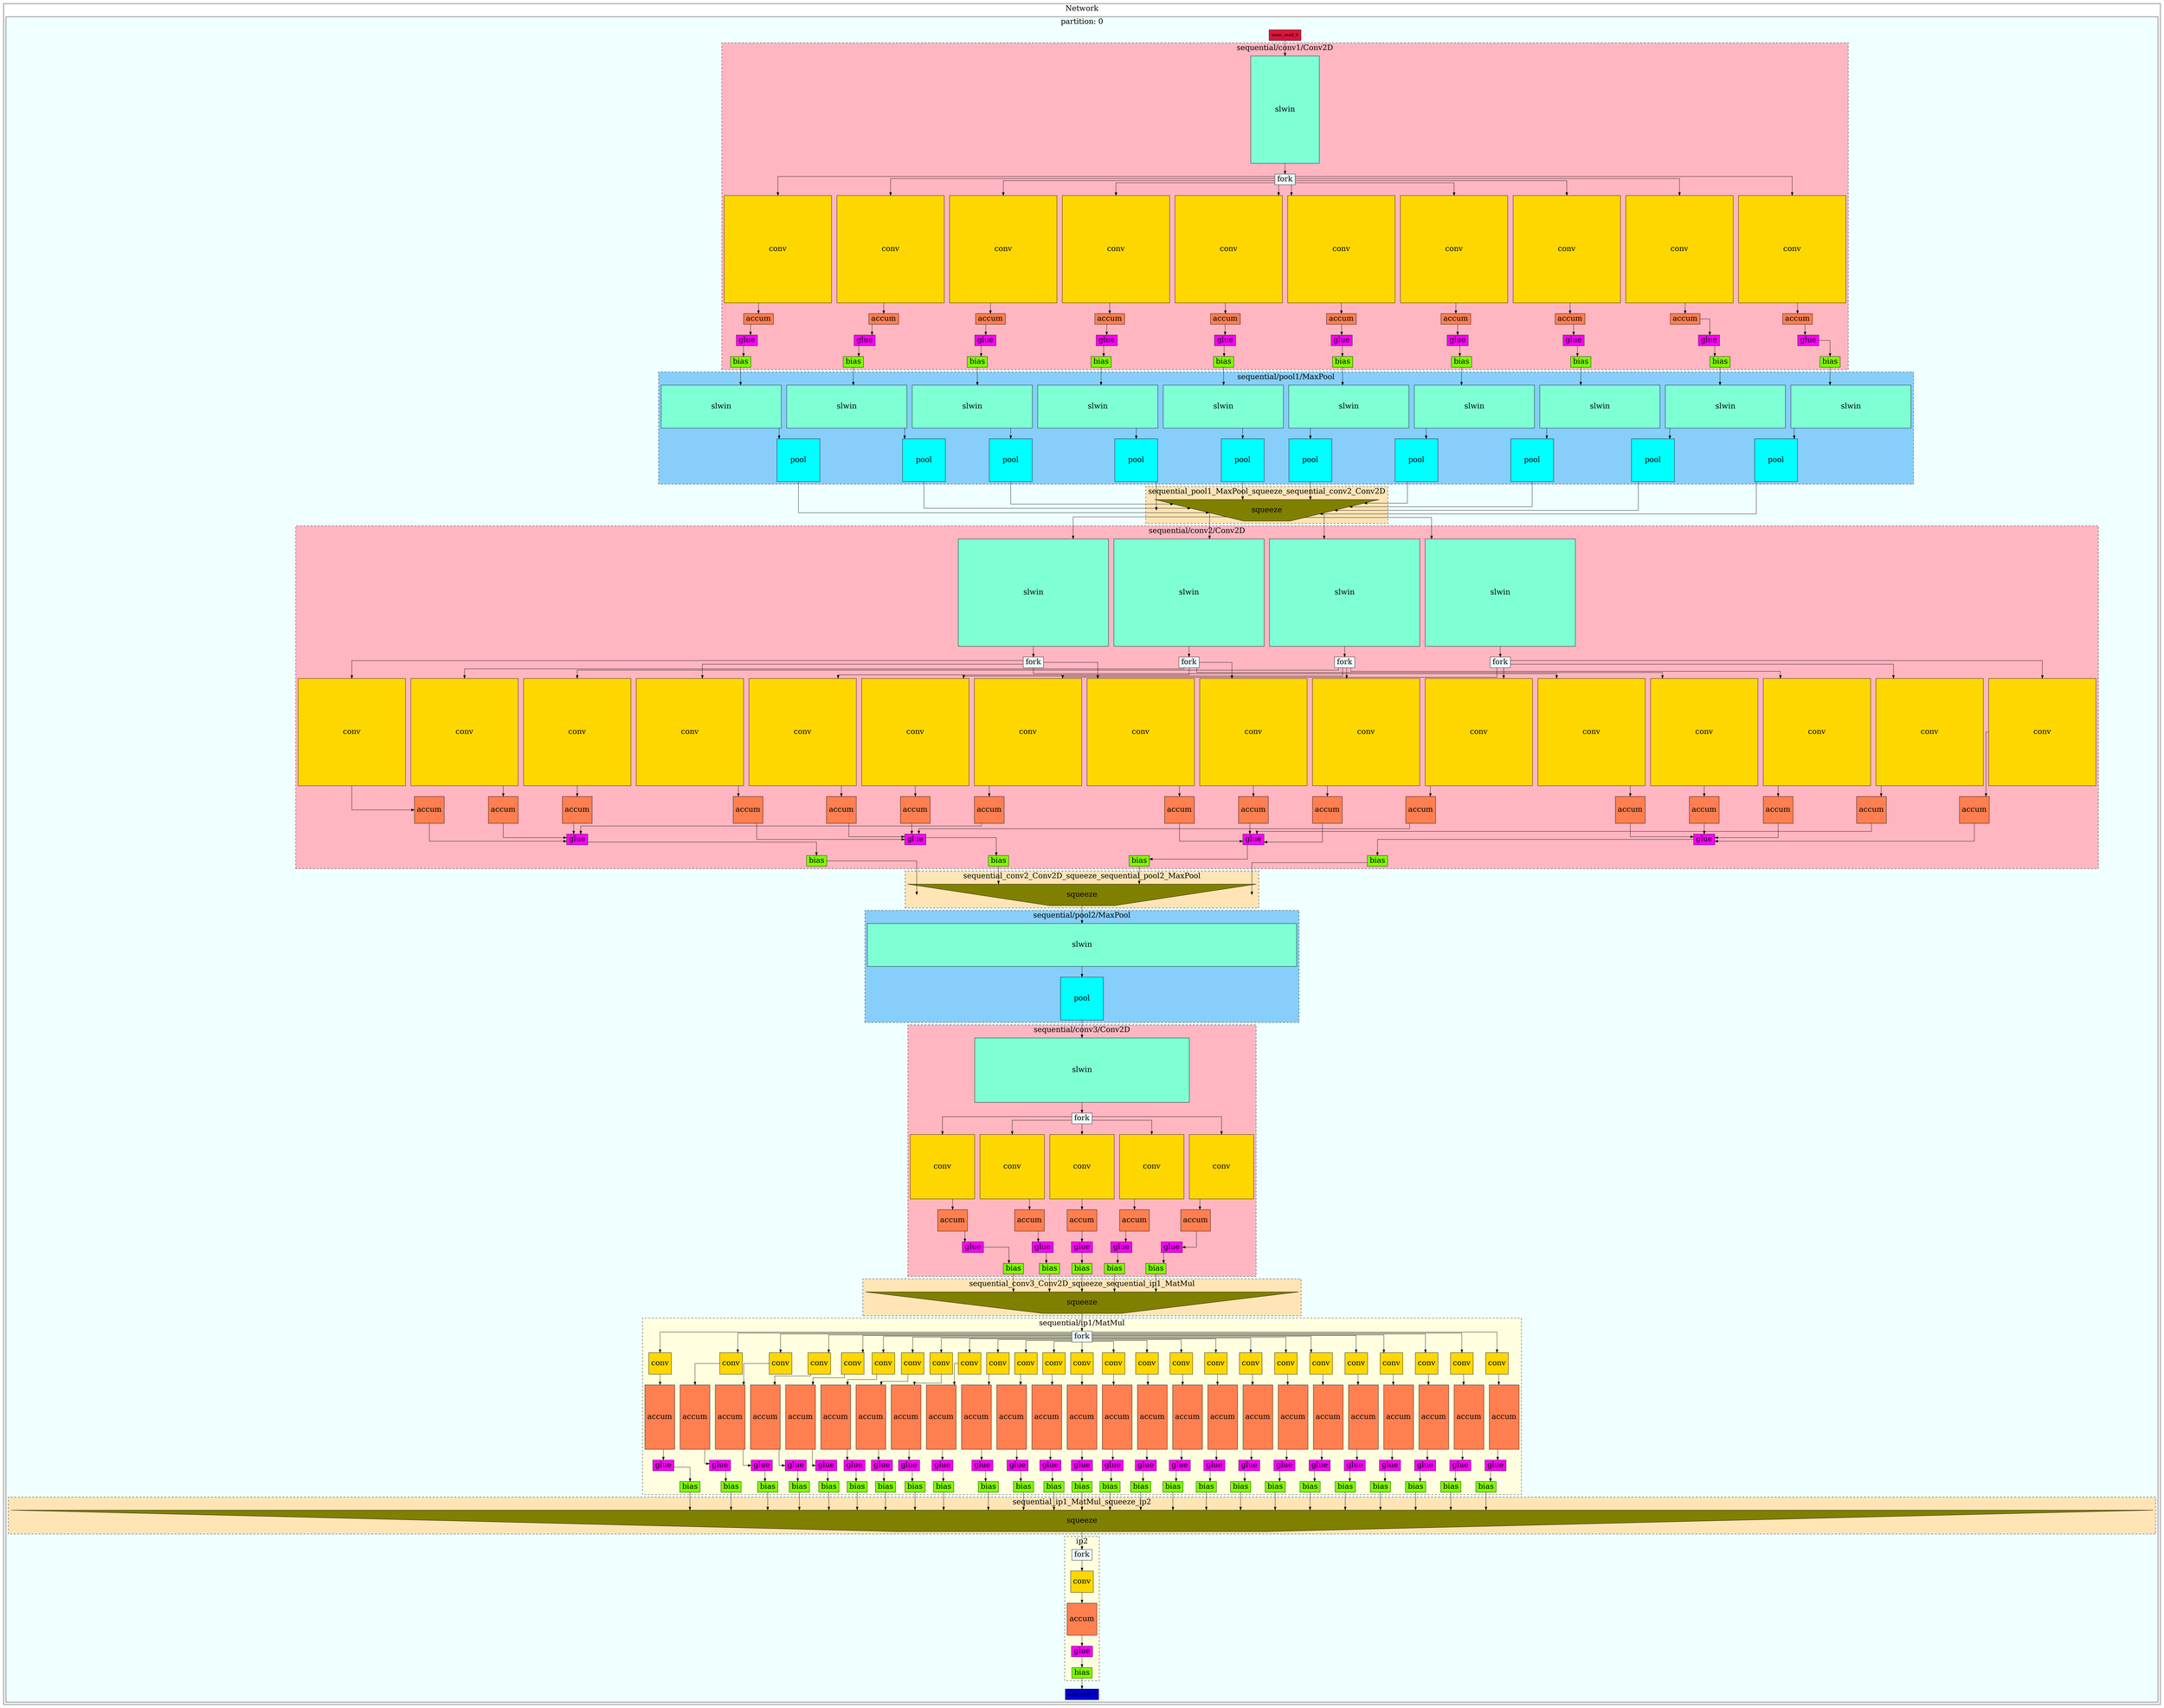 digraph G {
fontsize=25;
splines=ortho;
subgraph cluster_network {
label=Network;
subgraph cluster_0 {
bgcolor=azure;
fontsize=25;
label="partition: 0";
spline=ortho;
mem_read_0 [fillcolor=crimson, shape=box, style=filled];
mem_write_0 [fillcolor=mediumblue, shape=box, style=filled];
subgraph "cluster_sequential/conv1/Conv2D" {
bgcolor=lightpink;
label="sequential/conv1/Conv2D";
style=dashed;
"sequential/conv1/Conv2D_sw_0_0" [fillcolor=aquamarine, fontsize=25, height=5, label=slwin, shape=box, style=filled, width=3.2];
"sequential/conv1/Conv2D_fork_0_0" [fillcolor=azure, fontsize=25, label=fork, shape=box, style=filled];
"sequential/conv1/Conv2D_sw_0_0" -> "sequential/conv1/Conv2D_fork_0_0";
"sequential/conv1/Conv2D_conv_0_0_0" [fillcolor=gold, fontsize=25, height=5, label=conv, shape=box, style=filled, width=5];
"sequential/conv1/Conv2D_accum_0_0_0" [fillcolor=coral, fontsize=25, height=0.5, label=accum, shape=box, style=filled];
"sequential/conv1/Conv2D_fork_0_0" -> "sequential/conv1/Conv2D_conv_0_0_0";
"sequential/conv1/Conv2D_conv_0_0_0" -> "sequential/conv1/Conv2D_accum_0_0_0";
"sequential/conv1/Conv2D_accum_0_0_0" -> "sequential/conv1/Conv2D_glue_0_0";
"sequential/conv1/Conv2D_conv_0_1_0" [fillcolor=gold, fontsize=25, height=5, label=conv, shape=box, style=filled, width=5];
"sequential/conv1/Conv2D_accum_0_1_0" [fillcolor=coral, fontsize=25, height=0.5, label=accum, shape=box, style=filled];
"sequential/conv1/Conv2D_fork_0_0" -> "sequential/conv1/Conv2D_conv_0_1_0";
"sequential/conv1/Conv2D_conv_0_1_0" -> "sequential/conv1/Conv2D_accum_0_1_0";
"sequential/conv1/Conv2D_accum_0_1_0" -> "sequential/conv1/Conv2D_glue_0_1";
"sequential/conv1/Conv2D_conv_0_2_0" [fillcolor=gold, fontsize=25, height=5, label=conv, shape=box, style=filled, width=5];
"sequential/conv1/Conv2D_accum_0_2_0" [fillcolor=coral, fontsize=25, height=0.5, label=accum, shape=box, style=filled];
"sequential/conv1/Conv2D_fork_0_0" -> "sequential/conv1/Conv2D_conv_0_2_0";
"sequential/conv1/Conv2D_conv_0_2_0" -> "sequential/conv1/Conv2D_accum_0_2_0";
"sequential/conv1/Conv2D_accum_0_2_0" -> "sequential/conv1/Conv2D_glue_0_2";
"sequential/conv1/Conv2D_conv_0_3_0" [fillcolor=gold, fontsize=25, height=5, label=conv, shape=box, style=filled, width=5];
"sequential/conv1/Conv2D_accum_0_3_0" [fillcolor=coral, fontsize=25, height=0.5, label=accum, shape=box, style=filled];
"sequential/conv1/Conv2D_fork_0_0" -> "sequential/conv1/Conv2D_conv_0_3_0";
"sequential/conv1/Conv2D_conv_0_3_0" -> "sequential/conv1/Conv2D_accum_0_3_0";
"sequential/conv1/Conv2D_accum_0_3_0" -> "sequential/conv1/Conv2D_glue_0_3";
"sequential/conv1/Conv2D_conv_0_4_0" [fillcolor=gold, fontsize=25, height=5, label=conv, shape=box, style=filled, width=5];
"sequential/conv1/Conv2D_accum_0_4_0" [fillcolor=coral, fontsize=25, height=0.5, label=accum, shape=box, style=filled];
"sequential/conv1/Conv2D_fork_0_0" -> "sequential/conv1/Conv2D_conv_0_4_0";
"sequential/conv1/Conv2D_conv_0_4_0" -> "sequential/conv1/Conv2D_accum_0_4_0";
"sequential/conv1/Conv2D_accum_0_4_0" -> "sequential/conv1/Conv2D_glue_0_4";
"sequential/conv1/Conv2D_conv_0_5_0" [fillcolor=gold, fontsize=25, height=5, label=conv, shape=box, style=filled, width=5];
"sequential/conv1/Conv2D_accum_0_5_0" [fillcolor=coral, fontsize=25, height=0.5, label=accum, shape=box, style=filled];
"sequential/conv1/Conv2D_fork_0_0" -> "sequential/conv1/Conv2D_conv_0_5_0";
"sequential/conv1/Conv2D_conv_0_5_0" -> "sequential/conv1/Conv2D_accum_0_5_0";
"sequential/conv1/Conv2D_accum_0_5_0" -> "sequential/conv1/Conv2D_glue_0_5";
"sequential/conv1/Conv2D_conv_0_6_0" [fillcolor=gold, fontsize=25, height=5, label=conv, shape=box, style=filled, width=5];
"sequential/conv1/Conv2D_accum_0_6_0" [fillcolor=coral, fontsize=25, height=0.5, label=accum, shape=box, style=filled];
"sequential/conv1/Conv2D_fork_0_0" -> "sequential/conv1/Conv2D_conv_0_6_0";
"sequential/conv1/Conv2D_conv_0_6_0" -> "sequential/conv1/Conv2D_accum_0_6_0";
"sequential/conv1/Conv2D_accum_0_6_0" -> "sequential/conv1/Conv2D_glue_0_6";
"sequential/conv1/Conv2D_conv_0_7_0" [fillcolor=gold, fontsize=25, height=5, label=conv, shape=box, style=filled, width=5];
"sequential/conv1/Conv2D_accum_0_7_0" [fillcolor=coral, fontsize=25, height=0.5, label=accum, shape=box, style=filled];
"sequential/conv1/Conv2D_fork_0_0" -> "sequential/conv1/Conv2D_conv_0_7_0";
"sequential/conv1/Conv2D_conv_0_7_0" -> "sequential/conv1/Conv2D_accum_0_7_0";
"sequential/conv1/Conv2D_accum_0_7_0" -> "sequential/conv1/Conv2D_glue_0_7";
"sequential/conv1/Conv2D_conv_0_8_0" [fillcolor=gold, fontsize=25, height=5, label=conv, shape=box, style=filled, width=5];
"sequential/conv1/Conv2D_accum_0_8_0" [fillcolor=coral, fontsize=25, height=0.5, label=accum, shape=box, style=filled];
"sequential/conv1/Conv2D_fork_0_0" -> "sequential/conv1/Conv2D_conv_0_8_0";
"sequential/conv1/Conv2D_conv_0_8_0" -> "sequential/conv1/Conv2D_accum_0_8_0";
"sequential/conv1/Conv2D_accum_0_8_0" -> "sequential/conv1/Conv2D_glue_0_8";
"sequential/conv1/Conv2D_conv_0_9_0" [fillcolor=gold, fontsize=25, height=5, label=conv, shape=box, style=filled, width=5];
"sequential/conv1/Conv2D_accum_0_9_0" [fillcolor=coral, fontsize=25, height=0.5, label=accum, shape=box, style=filled];
"sequential/conv1/Conv2D_fork_0_0" -> "sequential/conv1/Conv2D_conv_0_9_0";
"sequential/conv1/Conv2D_conv_0_9_0" -> "sequential/conv1/Conv2D_accum_0_9_0";
"sequential/conv1/Conv2D_accum_0_9_0" -> "sequential/conv1/Conv2D_glue_0_9";
"sequential/conv1/Conv2D_glue_0_0" [fillcolor=fuchsia, fontsize=25, label=glue, shape=box, style=filled];
"sequential/conv1/Conv2D_bias_0_0" [fillcolor=chartreuse, fontsize=25, label=bias, shape=box, style=filled];
"sequential/conv1/Conv2D_glue_0_0" -> "sequential/conv1/Conv2D_bias_0_0";
"sequential/conv1/Conv2D_glue_0_1" [fillcolor=fuchsia, fontsize=25, label=glue, shape=box, style=filled];
"sequential/conv1/Conv2D_bias_0_1" [fillcolor=chartreuse, fontsize=25, label=bias, shape=box, style=filled];
"sequential/conv1/Conv2D_glue_0_1" -> "sequential/conv1/Conv2D_bias_0_1";
"sequential/conv1/Conv2D_glue_0_2" [fillcolor=fuchsia, fontsize=25, label=glue, shape=box, style=filled];
"sequential/conv1/Conv2D_bias_0_2" [fillcolor=chartreuse, fontsize=25, label=bias, shape=box, style=filled];
"sequential/conv1/Conv2D_glue_0_2" -> "sequential/conv1/Conv2D_bias_0_2";
"sequential/conv1/Conv2D_glue_0_3" [fillcolor=fuchsia, fontsize=25, label=glue, shape=box, style=filled];
"sequential/conv1/Conv2D_bias_0_3" [fillcolor=chartreuse, fontsize=25, label=bias, shape=box, style=filled];
"sequential/conv1/Conv2D_glue_0_3" -> "sequential/conv1/Conv2D_bias_0_3";
"sequential/conv1/Conv2D_glue_0_4" [fillcolor=fuchsia, fontsize=25, label=glue, shape=box, style=filled];
"sequential/conv1/Conv2D_bias_0_4" [fillcolor=chartreuse, fontsize=25, label=bias, shape=box, style=filled];
"sequential/conv1/Conv2D_glue_0_4" -> "sequential/conv1/Conv2D_bias_0_4";
"sequential/conv1/Conv2D_glue_0_5" [fillcolor=fuchsia, fontsize=25, label=glue, shape=box, style=filled];
"sequential/conv1/Conv2D_bias_0_5" [fillcolor=chartreuse, fontsize=25, label=bias, shape=box, style=filled];
"sequential/conv1/Conv2D_glue_0_5" -> "sequential/conv1/Conv2D_bias_0_5";
"sequential/conv1/Conv2D_glue_0_6" [fillcolor=fuchsia, fontsize=25, label=glue, shape=box, style=filled];
"sequential/conv1/Conv2D_bias_0_6" [fillcolor=chartreuse, fontsize=25, label=bias, shape=box, style=filled];
"sequential/conv1/Conv2D_glue_0_6" -> "sequential/conv1/Conv2D_bias_0_6";
"sequential/conv1/Conv2D_glue_0_7" [fillcolor=fuchsia, fontsize=25, label=glue, shape=box, style=filled];
"sequential/conv1/Conv2D_bias_0_7" [fillcolor=chartreuse, fontsize=25, label=bias, shape=box, style=filled];
"sequential/conv1/Conv2D_glue_0_7" -> "sequential/conv1/Conv2D_bias_0_7";
"sequential/conv1/Conv2D_glue_0_8" [fillcolor=fuchsia, fontsize=25, label=glue, shape=box, style=filled];
"sequential/conv1/Conv2D_bias_0_8" [fillcolor=chartreuse, fontsize=25, label=bias, shape=box, style=filled];
"sequential/conv1/Conv2D_glue_0_8" -> "sequential/conv1/Conv2D_bias_0_8";
"sequential/conv1/Conv2D_glue_0_9" [fillcolor=fuchsia, fontsize=25, label=glue, shape=box, style=filled];
"sequential/conv1/Conv2D_bias_0_9" [fillcolor=chartreuse, fontsize=25, label=bias, shape=box, style=filled];
"sequential/conv1/Conv2D_glue_0_9" -> "sequential/conv1/Conv2D_bias_0_9";
}

mem_read_0 -> "sequential/conv1/Conv2D_sw_0_0";
subgraph "cluster_sequential/pool1/MaxPool" {
bgcolor=lightskyblue;
label="sequential/pool1/MaxPool";
style=dashed;
"sequential/pool1/MaxPool_sw_0" [fillcolor=aquamarine, fontsize=25, height=2, label=slwin, shape=box, style=filled, width=5.6000000000000005];
"sequential/pool1/MaxPool_pool_0" [fillcolor=cyan, fontsize=25, height=2, label=pool, shape=box, style=filled, width=2];
"sequential/pool1/MaxPool_sw_0" -> "sequential/pool1/MaxPool_pool_0";
"sequential/pool1/MaxPool_sw_1" [fillcolor=aquamarine, fontsize=25, height=2, label=slwin, shape=box, style=filled, width=5.6000000000000005];
"sequential/pool1/MaxPool_pool_1" [fillcolor=cyan, fontsize=25, height=2, label=pool, shape=box, style=filled, width=2];
"sequential/pool1/MaxPool_sw_1" -> "sequential/pool1/MaxPool_pool_1";
"sequential/pool1/MaxPool_sw_2" [fillcolor=aquamarine, fontsize=25, height=2, label=slwin, shape=box, style=filled, width=5.6000000000000005];
"sequential/pool1/MaxPool_pool_2" [fillcolor=cyan, fontsize=25, height=2, label=pool, shape=box, style=filled, width=2];
"sequential/pool1/MaxPool_sw_2" -> "sequential/pool1/MaxPool_pool_2";
"sequential/pool1/MaxPool_sw_3" [fillcolor=aquamarine, fontsize=25, height=2, label=slwin, shape=box, style=filled, width=5.6000000000000005];
"sequential/pool1/MaxPool_pool_3" [fillcolor=cyan, fontsize=25, height=2, label=pool, shape=box, style=filled, width=2];
"sequential/pool1/MaxPool_sw_3" -> "sequential/pool1/MaxPool_pool_3";
"sequential/pool1/MaxPool_sw_4" [fillcolor=aquamarine, fontsize=25, height=2, label=slwin, shape=box, style=filled, width=5.6000000000000005];
"sequential/pool1/MaxPool_pool_4" [fillcolor=cyan, fontsize=25, height=2, label=pool, shape=box, style=filled, width=2];
"sequential/pool1/MaxPool_sw_4" -> "sequential/pool1/MaxPool_pool_4";
"sequential/pool1/MaxPool_sw_5" [fillcolor=aquamarine, fontsize=25, height=2, label=slwin, shape=box, style=filled, width=5.6000000000000005];
"sequential/pool1/MaxPool_pool_5" [fillcolor=cyan, fontsize=25, height=2, label=pool, shape=box, style=filled, width=2];
"sequential/pool1/MaxPool_sw_5" -> "sequential/pool1/MaxPool_pool_5";
"sequential/pool1/MaxPool_sw_6" [fillcolor=aquamarine, fontsize=25, height=2, label=slwin, shape=box, style=filled, width=5.6000000000000005];
"sequential/pool1/MaxPool_pool_6" [fillcolor=cyan, fontsize=25, height=2, label=pool, shape=box, style=filled, width=2];
"sequential/pool1/MaxPool_sw_6" -> "sequential/pool1/MaxPool_pool_6";
"sequential/pool1/MaxPool_sw_7" [fillcolor=aquamarine, fontsize=25, height=2, label=slwin, shape=box, style=filled, width=5.6000000000000005];
"sequential/pool1/MaxPool_pool_7" [fillcolor=cyan, fontsize=25, height=2, label=pool, shape=box, style=filled, width=2];
"sequential/pool1/MaxPool_sw_7" -> "sequential/pool1/MaxPool_pool_7";
"sequential/pool1/MaxPool_sw_8" [fillcolor=aquamarine, fontsize=25, height=2, label=slwin, shape=box, style=filled, width=5.6000000000000005];
"sequential/pool1/MaxPool_pool_8" [fillcolor=cyan, fontsize=25, height=2, label=pool, shape=box, style=filled, width=2];
"sequential/pool1/MaxPool_sw_8" -> "sequential/pool1/MaxPool_pool_8";
"sequential/pool1/MaxPool_sw_9" [fillcolor=aquamarine, fontsize=25, height=2, label=slwin, shape=box, style=filled, width=5.6000000000000005];
"sequential/pool1/MaxPool_pool_9" [fillcolor=cyan, fontsize=25, height=2, label=pool, shape=box, style=filled, width=2];
"sequential/pool1/MaxPool_sw_9" -> "sequential/pool1/MaxPool_pool_9";
}

subgraph "cluster_sequential/conv2/Conv2D" {
bgcolor=lightpink;
label="sequential/conv2/Conv2D";
style=dashed;
"sequential/conv2/Conv2D_sw_0_0" [fillcolor=aquamarine, fontsize=25, height=5, label=slwin, shape=box, style=filled, width=7.0];
"sequential/conv2/Conv2D_fork_0_0" [fillcolor=azure, fontsize=25, label=fork, shape=box, style=filled];
"sequential/conv2/Conv2D_sw_0_0" -> "sequential/conv2/Conv2D_fork_0_0";
"sequential/conv2/Conv2D_conv_0_0_0" [fillcolor=gold, fontsize=25, height=5, label=conv, shape=box, style=filled, width=5];
"sequential/conv2/Conv2D_accum_0_0_0" [fillcolor=coral, fontsize=25, height=1.25, label=accum, shape=box, style=filled];
"sequential/conv2/Conv2D_fork_0_0" -> "sequential/conv2/Conv2D_conv_0_0_0";
"sequential/conv2/Conv2D_conv_0_0_0" -> "sequential/conv2/Conv2D_accum_0_0_0";
"sequential/conv2/Conv2D_accum_0_0_0" -> "sequential/conv2/Conv2D_glue_0_0";
"sequential/conv2/Conv2D_conv_0_1_0" [fillcolor=gold, fontsize=25, height=5, label=conv, shape=box, style=filled, width=5];
"sequential/conv2/Conv2D_accum_0_1_0" [fillcolor=coral, fontsize=25, height=1.25, label=accum, shape=box, style=filled];
"sequential/conv2/Conv2D_fork_0_0" -> "sequential/conv2/Conv2D_conv_0_1_0";
"sequential/conv2/Conv2D_conv_0_1_0" -> "sequential/conv2/Conv2D_accum_0_1_0";
"sequential/conv2/Conv2D_accum_0_1_0" -> "sequential/conv2/Conv2D_glue_0_1";
"sequential/conv2/Conv2D_conv_0_2_0" [fillcolor=gold, fontsize=25, height=5, label=conv, shape=box, style=filled, width=5];
"sequential/conv2/Conv2D_accum_0_2_0" [fillcolor=coral, fontsize=25, height=1.25, label=accum, shape=box, style=filled];
"sequential/conv2/Conv2D_fork_0_0" -> "sequential/conv2/Conv2D_conv_0_2_0";
"sequential/conv2/Conv2D_conv_0_2_0" -> "sequential/conv2/Conv2D_accum_0_2_0";
"sequential/conv2/Conv2D_accum_0_2_0" -> "sequential/conv2/Conv2D_glue_0_2";
"sequential/conv2/Conv2D_conv_0_3_0" [fillcolor=gold, fontsize=25, height=5, label=conv, shape=box, style=filled, width=5];
"sequential/conv2/Conv2D_accum_0_3_0" [fillcolor=coral, fontsize=25, height=1.25, label=accum, shape=box, style=filled];
"sequential/conv2/Conv2D_fork_0_0" -> "sequential/conv2/Conv2D_conv_0_3_0";
"sequential/conv2/Conv2D_conv_0_3_0" -> "sequential/conv2/Conv2D_accum_0_3_0";
"sequential/conv2/Conv2D_accum_0_3_0" -> "sequential/conv2/Conv2D_glue_0_3";
"sequential/conv2/Conv2D_sw_0_1" [fillcolor=aquamarine, fontsize=25, height=5, label=slwin, shape=box, style=filled, width=7.0];
"sequential/conv2/Conv2D_fork_0_1" [fillcolor=azure, fontsize=25, label=fork, shape=box, style=filled];
"sequential/conv2/Conv2D_sw_0_1" -> "sequential/conv2/Conv2D_fork_0_1";
"sequential/conv2/Conv2D_conv_0_0_1" [fillcolor=gold, fontsize=25, height=5, label=conv, shape=box, style=filled, width=5];
"sequential/conv2/Conv2D_accum_0_0_1" [fillcolor=coral, fontsize=25, height=1.25, label=accum, shape=box, style=filled];
"sequential/conv2/Conv2D_fork_0_1" -> "sequential/conv2/Conv2D_conv_0_0_1";
"sequential/conv2/Conv2D_conv_0_0_1" -> "sequential/conv2/Conv2D_accum_0_0_1";
"sequential/conv2/Conv2D_accum_0_0_1" -> "sequential/conv2/Conv2D_glue_0_0";
"sequential/conv2/Conv2D_conv_0_1_1" [fillcolor=gold, fontsize=25, height=5, label=conv, shape=box, style=filled, width=5];
"sequential/conv2/Conv2D_accum_0_1_1" [fillcolor=coral, fontsize=25, height=1.25, label=accum, shape=box, style=filled];
"sequential/conv2/Conv2D_fork_0_1" -> "sequential/conv2/Conv2D_conv_0_1_1";
"sequential/conv2/Conv2D_conv_0_1_1" -> "sequential/conv2/Conv2D_accum_0_1_1";
"sequential/conv2/Conv2D_accum_0_1_1" -> "sequential/conv2/Conv2D_glue_0_1";
"sequential/conv2/Conv2D_conv_0_2_1" [fillcolor=gold, fontsize=25, height=5, label=conv, shape=box, style=filled, width=5];
"sequential/conv2/Conv2D_accum_0_2_1" [fillcolor=coral, fontsize=25, height=1.25, label=accum, shape=box, style=filled];
"sequential/conv2/Conv2D_fork_0_1" -> "sequential/conv2/Conv2D_conv_0_2_1";
"sequential/conv2/Conv2D_conv_0_2_1" -> "sequential/conv2/Conv2D_accum_0_2_1";
"sequential/conv2/Conv2D_accum_0_2_1" -> "sequential/conv2/Conv2D_glue_0_2";
"sequential/conv2/Conv2D_conv_0_3_1" [fillcolor=gold, fontsize=25, height=5, label=conv, shape=box, style=filled, width=5];
"sequential/conv2/Conv2D_accum_0_3_1" [fillcolor=coral, fontsize=25, height=1.25, label=accum, shape=box, style=filled];
"sequential/conv2/Conv2D_fork_0_1" -> "sequential/conv2/Conv2D_conv_0_3_1";
"sequential/conv2/Conv2D_conv_0_3_1" -> "sequential/conv2/Conv2D_accum_0_3_1";
"sequential/conv2/Conv2D_accum_0_3_1" -> "sequential/conv2/Conv2D_glue_0_3";
"sequential/conv2/Conv2D_sw_0_2" [fillcolor=aquamarine, fontsize=25, height=5, label=slwin, shape=box, style=filled, width=7.0];
"sequential/conv2/Conv2D_fork_0_2" [fillcolor=azure, fontsize=25, label=fork, shape=box, style=filled];
"sequential/conv2/Conv2D_sw_0_2" -> "sequential/conv2/Conv2D_fork_0_2";
"sequential/conv2/Conv2D_conv_0_0_2" [fillcolor=gold, fontsize=25, height=5, label=conv, shape=box, style=filled, width=5];
"sequential/conv2/Conv2D_accum_0_0_2" [fillcolor=coral, fontsize=25, height=1.25, label=accum, shape=box, style=filled];
"sequential/conv2/Conv2D_fork_0_2" -> "sequential/conv2/Conv2D_conv_0_0_2";
"sequential/conv2/Conv2D_conv_0_0_2" -> "sequential/conv2/Conv2D_accum_0_0_2";
"sequential/conv2/Conv2D_accum_0_0_2" -> "sequential/conv2/Conv2D_glue_0_0";
"sequential/conv2/Conv2D_conv_0_1_2" [fillcolor=gold, fontsize=25, height=5, label=conv, shape=box, style=filled, width=5];
"sequential/conv2/Conv2D_accum_0_1_2" [fillcolor=coral, fontsize=25, height=1.25, label=accum, shape=box, style=filled];
"sequential/conv2/Conv2D_fork_0_2" -> "sequential/conv2/Conv2D_conv_0_1_2";
"sequential/conv2/Conv2D_conv_0_1_2" -> "sequential/conv2/Conv2D_accum_0_1_2";
"sequential/conv2/Conv2D_accum_0_1_2" -> "sequential/conv2/Conv2D_glue_0_1";
"sequential/conv2/Conv2D_conv_0_2_2" [fillcolor=gold, fontsize=25, height=5, label=conv, shape=box, style=filled, width=5];
"sequential/conv2/Conv2D_accum_0_2_2" [fillcolor=coral, fontsize=25, height=1.25, label=accum, shape=box, style=filled];
"sequential/conv2/Conv2D_fork_0_2" -> "sequential/conv2/Conv2D_conv_0_2_2";
"sequential/conv2/Conv2D_conv_0_2_2" -> "sequential/conv2/Conv2D_accum_0_2_2";
"sequential/conv2/Conv2D_accum_0_2_2" -> "sequential/conv2/Conv2D_glue_0_2";
"sequential/conv2/Conv2D_conv_0_3_2" [fillcolor=gold, fontsize=25, height=5, label=conv, shape=box, style=filled, width=5];
"sequential/conv2/Conv2D_accum_0_3_2" [fillcolor=coral, fontsize=25, height=1.25, label=accum, shape=box, style=filled];
"sequential/conv2/Conv2D_fork_0_2" -> "sequential/conv2/Conv2D_conv_0_3_2";
"sequential/conv2/Conv2D_conv_0_3_2" -> "sequential/conv2/Conv2D_accum_0_3_2";
"sequential/conv2/Conv2D_accum_0_3_2" -> "sequential/conv2/Conv2D_glue_0_3";
"sequential/conv2/Conv2D_sw_0_3" [fillcolor=aquamarine, fontsize=25, height=5, label=slwin, shape=box, style=filled, width=7.0];
"sequential/conv2/Conv2D_fork_0_3" [fillcolor=azure, fontsize=25, label=fork, shape=box, style=filled];
"sequential/conv2/Conv2D_sw_0_3" -> "sequential/conv2/Conv2D_fork_0_3";
"sequential/conv2/Conv2D_conv_0_0_3" [fillcolor=gold, fontsize=25, height=5, label=conv, shape=box, style=filled, width=5];
"sequential/conv2/Conv2D_accum_0_0_3" [fillcolor=coral, fontsize=25, height=1.25, label=accum, shape=box, style=filled];
"sequential/conv2/Conv2D_fork_0_3" -> "sequential/conv2/Conv2D_conv_0_0_3";
"sequential/conv2/Conv2D_conv_0_0_3" -> "sequential/conv2/Conv2D_accum_0_0_3";
"sequential/conv2/Conv2D_accum_0_0_3" -> "sequential/conv2/Conv2D_glue_0_0";
"sequential/conv2/Conv2D_conv_0_1_3" [fillcolor=gold, fontsize=25, height=5, label=conv, shape=box, style=filled, width=5];
"sequential/conv2/Conv2D_accum_0_1_3" [fillcolor=coral, fontsize=25, height=1.25, label=accum, shape=box, style=filled];
"sequential/conv2/Conv2D_fork_0_3" -> "sequential/conv2/Conv2D_conv_0_1_3";
"sequential/conv2/Conv2D_conv_0_1_3" -> "sequential/conv2/Conv2D_accum_0_1_3";
"sequential/conv2/Conv2D_accum_0_1_3" -> "sequential/conv2/Conv2D_glue_0_1";
"sequential/conv2/Conv2D_conv_0_2_3" [fillcolor=gold, fontsize=25, height=5, label=conv, shape=box, style=filled, width=5];
"sequential/conv2/Conv2D_accum_0_2_3" [fillcolor=coral, fontsize=25, height=1.25, label=accum, shape=box, style=filled];
"sequential/conv2/Conv2D_fork_0_3" -> "sequential/conv2/Conv2D_conv_0_2_3";
"sequential/conv2/Conv2D_conv_0_2_3" -> "sequential/conv2/Conv2D_accum_0_2_3";
"sequential/conv2/Conv2D_accum_0_2_3" -> "sequential/conv2/Conv2D_glue_0_2";
"sequential/conv2/Conv2D_conv_0_3_3" [fillcolor=gold, fontsize=25, height=5, label=conv, shape=box, style=filled, width=5];
"sequential/conv2/Conv2D_accum_0_3_3" [fillcolor=coral, fontsize=25, height=1.25, label=accum, shape=box, style=filled];
"sequential/conv2/Conv2D_fork_0_3" -> "sequential/conv2/Conv2D_conv_0_3_3";
"sequential/conv2/Conv2D_conv_0_3_3" -> "sequential/conv2/Conv2D_accum_0_3_3";
"sequential/conv2/Conv2D_accum_0_3_3" -> "sequential/conv2/Conv2D_glue_0_3";
"sequential/conv2/Conv2D_glue_0_0" [fillcolor=fuchsia, fontsize=25, label=glue, shape=box, style=filled];
"sequential/conv2/Conv2D_bias_0_0" [fillcolor=chartreuse, fontsize=25, label=bias, shape=box, style=filled];
"sequential/conv2/Conv2D_glue_0_0" -> "sequential/conv2/Conv2D_bias_0_0";
"sequential/conv2/Conv2D_glue_0_1" [fillcolor=fuchsia, fontsize=25, label=glue, shape=box, style=filled];
"sequential/conv2/Conv2D_bias_0_1" [fillcolor=chartreuse, fontsize=25, label=bias, shape=box, style=filled];
"sequential/conv2/Conv2D_glue_0_1" -> "sequential/conv2/Conv2D_bias_0_1";
"sequential/conv2/Conv2D_glue_0_2" [fillcolor=fuchsia, fontsize=25, label=glue, shape=box, style=filled];
"sequential/conv2/Conv2D_bias_0_2" [fillcolor=chartreuse, fontsize=25, label=bias, shape=box, style=filled];
"sequential/conv2/Conv2D_glue_0_2" -> "sequential/conv2/Conv2D_bias_0_2";
"sequential/conv2/Conv2D_glue_0_3" [fillcolor=fuchsia, fontsize=25, label=glue, shape=box, style=filled];
"sequential/conv2/Conv2D_bias_0_3" [fillcolor=chartreuse, fontsize=25, label=bias, shape=box, style=filled];
"sequential/conv2/Conv2D_glue_0_3" -> "sequential/conv2/Conv2D_bias_0_3";
}

subgraph "cluster_sequential/pool2/MaxPool" {
bgcolor=lightskyblue;
label="sequential/pool2/MaxPool";
style=dashed;
"sequential/pool2/MaxPool_sw_0" [fillcolor=aquamarine, fontsize=25, height=2, label=slwin, shape=box, style=filled, width=20.0];
"sequential/pool2/MaxPool_pool_0" [fillcolor=cyan, fontsize=25, height=2, label=pool, shape=box, style=filled, width=2];
"sequential/pool2/MaxPool_sw_0" -> "sequential/pool2/MaxPool_pool_0";
}

subgraph "cluster_sequential/conv3/Conv2D" {
bgcolor=lightpink;
label="sequential/conv3/Conv2D";
style=dashed;
"sequential/conv3/Conv2D_sw_0_0" [fillcolor=aquamarine, fontsize=25, height=3, label=slwin, shape=box, style=filled, width=10.0];
"sequential/conv3/Conv2D_fork_0_0" [fillcolor=azure, fontsize=25, label=fork, shape=box, style=filled];
"sequential/conv3/Conv2D_sw_0_0" -> "sequential/conv3/Conv2D_fork_0_0";
"sequential/conv3/Conv2D_conv_0_0_0" [fillcolor=gold, fontsize=25, height=3, label=conv, shape=box, style=filled, width=3];
"sequential/conv3/Conv2D_accum_0_0_0" [fillcolor=coral, fontsize=25, height=1.0, label=accum, shape=box, style=filled];
"sequential/conv3/Conv2D_fork_0_0" -> "sequential/conv3/Conv2D_conv_0_0_0";
"sequential/conv3/Conv2D_conv_0_0_0" -> "sequential/conv3/Conv2D_accum_0_0_0";
"sequential/conv3/Conv2D_accum_0_0_0" -> "sequential/conv3/Conv2D_glue_0_0";
"sequential/conv3/Conv2D_conv_0_1_0" [fillcolor=gold, fontsize=25, height=3, label=conv, shape=box, style=filled, width=3];
"sequential/conv3/Conv2D_accum_0_1_0" [fillcolor=coral, fontsize=25, height=1.0, label=accum, shape=box, style=filled];
"sequential/conv3/Conv2D_fork_0_0" -> "sequential/conv3/Conv2D_conv_0_1_0";
"sequential/conv3/Conv2D_conv_0_1_0" -> "sequential/conv3/Conv2D_accum_0_1_0";
"sequential/conv3/Conv2D_accum_0_1_0" -> "sequential/conv3/Conv2D_glue_0_1";
"sequential/conv3/Conv2D_conv_0_2_0" [fillcolor=gold, fontsize=25, height=3, label=conv, shape=box, style=filled, width=3];
"sequential/conv3/Conv2D_accum_0_2_0" [fillcolor=coral, fontsize=25, height=1.0, label=accum, shape=box, style=filled];
"sequential/conv3/Conv2D_fork_0_0" -> "sequential/conv3/Conv2D_conv_0_2_0";
"sequential/conv3/Conv2D_conv_0_2_0" -> "sequential/conv3/Conv2D_accum_0_2_0";
"sequential/conv3/Conv2D_accum_0_2_0" -> "sequential/conv3/Conv2D_glue_0_2";
"sequential/conv3/Conv2D_conv_0_3_0" [fillcolor=gold, fontsize=25, height=3, label=conv, shape=box, style=filled, width=3];
"sequential/conv3/Conv2D_accum_0_3_0" [fillcolor=coral, fontsize=25, height=1.0, label=accum, shape=box, style=filled];
"sequential/conv3/Conv2D_fork_0_0" -> "sequential/conv3/Conv2D_conv_0_3_0";
"sequential/conv3/Conv2D_conv_0_3_0" -> "sequential/conv3/Conv2D_accum_0_3_0";
"sequential/conv3/Conv2D_accum_0_3_0" -> "sequential/conv3/Conv2D_glue_0_3";
"sequential/conv3/Conv2D_conv_0_4_0" [fillcolor=gold, fontsize=25, height=3, label=conv, shape=box, style=filled, width=3];
"sequential/conv3/Conv2D_accum_0_4_0" [fillcolor=coral, fontsize=25, height=1.0, label=accum, shape=box, style=filled];
"sequential/conv3/Conv2D_fork_0_0" -> "sequential/conv3/Conv2D_conv_0_4_0";
"sequential/conv3/Conv2D_conv_0_4_0" -> "sequential/conv3/Conv2D_accum_0_4_0";
"sequential/conv3/Conv2D_accum_0_4_0" -> "sequential/conv3/Conv2D_glue_0_4";
"sequential/conv3/Conv2D_glue_0_0" [fillcolor=fuchsia, fontsize=25, label=glue, shape=box, style=filled];
"sequential/conv3/Conv2D_bias_0_0" [fillcolor=chartreuse, fontsize=25, label=bias, shape=box, style=filled];
"sequential/conv3/Conv2D_glue_0_0" -> "sequential/conv3/Conv2D_bias_0_0";
"sequential/conv3/Conv2D_glue_0_1" [fillcolor=fuchsia, fontsize=25, label=glue, shape=box, style=filled];
"sequential/conv3/Conv2D_bias_0_1" [fillcolor=chartreuse, fontsize=25, label=bias, shape=box, style=filled];
"sequential/conv3/Conv2D_glue_0_1" -> "sequential/conv3/Conv2D_bias_0_1";
"sequential/conv3/Conv2D_glue_0_2" [fillcolor=fuchsia, fontsize=25, label=glue, shape=box, style=filled];
"sequential/conv3/Conv2D_bias_0_2" [fillcolor=chartreuse, fontsize=25, label=bias, shape=box, style=filled];
"sequential/conv3/Conv2D_glue_0_2" -> "sequential/conv3/Conv2D_bias_0_2";
"sequential/conv3/Conv2D_glue_0_3" [fillcolor=fuchsia, fontsize=25, label=glue, shape=box, style=filled];
"sequential/conv3/Conv2D_bias_0_3" [fillcolor=chartreuse, fontsize=25, label=bias, shape=box, style=filled];
"sequential/conv3/Conv2D_glue_0_3" -> "sequential/conv3/Conv2D_bias_0_3";
"sequential/conv3/Conv2D_glue_0_4" [fillcolor=fuchsia, fontsize=25, label=glue, shape=box, style=filled];
"sequential/conv3/Conv2D_bias_0_4" [fillcolor=chartreuse, fontsize=25, label=bias, shape=box, style=filled];
"sequential/conv3/Conv2D_glue_0_4" -> "sequential/conv3/Conv2D_bias_0_4";
}

subgraph "cluster_sequential/ip1/MatMul" {
bgcolor=lightyellow;
label="sequential/ip1/MatMul";
style=dashed;
"sequential/ip1/MatMul_fork_0" [fillcolor=azure, fontsize=25, label=fork, shape=box, style=filled];
"sequential/ip1/MatMul_conv_0_0" [fillcolor=gold, fontsize=25, height=1, label=conv, shape=box, style=filled, width=1];
"sequential/ip1/MatMul_accum_0_0" [fillcolor=coral, fontsize=25, height=3.0, label=accum, shape=box, style=filled];
"sequential/ip1/MatMul_glue_0" [fillcolor=fuchsia, fontsize=25, label=glue, shape=box, style=filled];
"sequential/ip1/MatMul_bias_0" [fillcolor=chartreuse, fontsize=25, label=bias, shape=box, style=filled];
"sequential/ip1/MatMul_fork_0" -> "sequential/ip1/MatMul_conv_0_0";
"sequential/ip1/MatMul_conv_0_0" -> "sequential/ip1/MatMul_accum_0_0";
"sequential/ip1/MatMul_accum_0_0" -> "sequential/ip1/MatMul_glue_0";
"sequential/ip1/MatMul_glue_0" -> "sequential/ip1/MatMul_bias_0";
"sequential/ip1/MatMul_conv_1_0" [fillcolor=gold, fontsize=25, height=1, label=conv, shape=box, style=filled, width=1];
"sequential/ip1/MatMul_accum_1_0" [fillcolor=coral, fontsize=25, height=3.0, label=accum, shape=box, style=filled];
"sequential/ip1/MatMul_glue_1" [fillcolor=fuchsia, fontsize=25, label=glue, shape=box, style=filled];
"sequential/ip1/MatMul_bias_1" [fillcolor=chartreuse, fontsize=25, label=bias, shape=box, style=filled];
"sequential/ip1/MatMul_fork_0" -> "sequential/ip1/MatMul_conv_1_0";
"sequential/ip1/MatMul_conv_1_0" -> "sequential/ip1/MatMul_accum_1_0";
"sequential/ip1/MatMul_accum_1_0" -> "sequential/ip1/MatMul_glue_1";
"sequential/ip1/MatMul_glue_1" -> "sequential/ip1/MatMul_bias_1";
"sequential/ip1/MatMul_conv_2_0" [fillcolor=gold, fontsize=25, height=1, label=conv, shape=box, style=filled, width=1];
"sequential/ip1/MatMul_accum_2_0" [fillcolor=coral, fontsize=25, height=3.0, label=accum, shape=box, style=filled];
"sequential/ip1/MatMul_glue_2" [fillcolor=fuchsia, fontsize=25, label=glue, shape=box, style=filled];
"sequential/ip1/MatMul_bias_2" [fillcolor=chartreuse, fontsize=25, label=bias, shape=box, style=filled];
"sequential/ip1/MatMul_fork_0" -> "sequential/ip1/MatMul_conv_2_0";
"sequential/ip1/MatMul_conv_2_0" -> "sequential/ip1/MatMul_accum_2_0";
"sequential/ip1/MatMul_accum_2_0" -> "sequential/ip1/MatMul_glue_2";
"sequential/ip1/MatMul_glue_2" -> "sequential/ip1/MatMul_bias_2";
"sequential/ip1/MatMul_conv_3_0" [fillcolor=gold, fontsize=25, height=1, label=conv, shape=box, style=filled, width=1];
"sequential/ip1/MatMul_accum_3_0" [fillcolor=coral, fontsize=25, height=3.0, label=accum, shape=box, style=filled];
"sequential/ip1/MatMul_glue_3" [fillcolor=fuchsia, fontsize=25, label=glue, shape=box, style=filled];
"sequential/ip1/MatMul_bias_3" [fillcolor=chartreuse, fontsize=25, label=bias, shape=box, style=filled];
"sequential/ip1/MatMul_fork_0" -> "sequential/ip1/MatMul_conv_3_0";
"sequential/ip1/MatMul_conv_3_0" -> "sequential/ip1/MatMul_accum_3_0";
"sequential/ip1/MatMul_accum_3_0" -> "sequential/ip1/MatMul_glue_3";
"sequential/ip1/MatMul_glue_3" -> "sequential/ip1/MatMul_bias_3";
"sequential/ip1/MatMul_conv_4_0" [fillcolor=gold, fontsize=25, height=1, label=conv, shape=box, style=filled, width=1];
"sequential/ip1/MatMul_accum_4_0" [fillcolor=coral, fontsize=25, height=3.0, label=accum, shape=box, style=filled];
"sequential/ip1/MatMul_glue_4" [fillcolor=fuchsia, fontsize=25, label=glue, shape=box, style=filled];
"sequential/ip1/MatMul_bias_4" [fillcolor=chartreuse, fontsize=25, label=bias, shape=box, style=filled];
"sequential/ip1/MatMul_fork_0" -> "sequential/ip1/MatMul_conv_4_0";
"sequential/ip1/MatMul_conv_4_0" -> "sequential/ip1/MatMul_accum_4_0";
"sequential/ip1/MatMul_accum_4_0" -> "sequential/ip1/MatMul_glue_4";
"sequential/ip1/MatMul_glue_4" -> "sequential/ip1/MatMul_bias_4";
"sequential/ip1/MatMul_conv_5_0" [fillcolor=gold, fontsize=25, height=1, label=conv, shape=box, style=filled, width=1];
"sequential/ip1/MatMul_accum_5_0" [fillcolor=coral, fontsize=25, height=3.0, label=accum, shape=box, style=filled];
"sequential/ip1/MatMul_glue_5" [fillcolor=fuchsia, fontsize=25, label=glue, shape=box, style=filled];
"sequential/ip1/MatMul_bias_5" [fillcolor=chartreuse, fontsize=25, label=bias, shape=box, style=filled];
"sequential/ip1/MatMul_fork_0" -> "sequential/ip1/MatMul_conv_5_0";
"sequential/ip1/MatMul_conv_5_0" -> "sequential/ip1/MatMul_accum_5_0";
"sequential/ip1/MatMul_accum_5_0" -> "sequential/ip1/MatMul_glue_5";
"sequential/ip1/MatMul_glue_5" -> "sequential/ip1/MatMul_bias_5";
"sequential/ip1/MatMul_conv_6_0" [fillcolor=gold, fontsize=25, height=1, label=conv, shape=box, style=filled, width=1];
"sequential/ip1/MatMul_accum_6_0" [fillcolor=coral, fontsize=25, height=3.0, label=accum, shape=box, style=filled];
"sequential/ip1/MatMul_glue_6" [fillcolor=fuchsia, fontsize=25, label=glue, shape=box, style=filled];
"sequential/ip1/MatMul_bias_6" [fillcolor=chartreuse, fontsize=25, label=bias, shape=box, style=filled];
"sequential/ip1/MatMul_fork_0" -> "sequential/ip1/MatMul_conv_6_0";
"sequential/ip1/MatMul_conv_6_0" -> "sequential/ip1/MatMul_accum_6_0";
"sequential/ip1/MatMul_accum_6_0" -> "sequential/ip1/MatMul_glue_6";
"sequential/ip1/MatMul_glue_6" -> "sequential/ip1/MatMul_bias_6";
"sequential/ip1/MatMul_conv_7_0" [fillcolor=gold, fontsize=25, height=1, label=conv, shape=box, style=filled, width=1];
"sequential/ip1/MatMul_accum_7_0" [fillcolor=coral, fontsize=25, height=3.0, label=accum, shape=box, style=filled];
"sequential/ip1/MatMul_glue_7" [fillcolor=fuchsia, fontsize=25, label=glue, shape=box, style=filled];
"sequential/ip1/MatMul_bias_7" [fillcolor=chartreuse, fontsize=25, label=bias, shape=box, style=filled];
"sequential/ip1/MatMul_fork_0" -> "sequential/ip1/MatMul_conv_7_0";
"sequential/ip1/MatMul_conv_7_0" -> "sequential/ip1/MatMul_accum_7_0";
"sequential/ip1/MatMul_accum_7_0" -> "sequential/ip1/MatMul_glue_7";
"sequential/ip1/MatMul_glue_7" -> "sequential/ip1/MatMul_bias_7";
"sequential/ip1/MatMul_conv_8_0" [fillcolor=gold, fontsize=25, height=1, label=conv, shape=box, style=filled, width=1];
"sequential/ip1/MatMul_accum_8_0" [fillcolor=coral, fontsize=25, height=3.0, label=accum, shape=box, style=filled];
"sequential/ip1/MatMul_glue_8" [fillcolor=fuchsia, fontsize=25, label=glue, shape=box, style=filled];
"sequential/ip1/MatMul_bias_8" [fillcolor=chartreuse, fontsize=25, label=bias, shape=box, style=filled];
"sequential/ip1/MatMul_fork_0" -> "sequential/ip1/MatMul_conv_8_0";
"sequential/ip1/MatMul_conv_8_0" -> "sequential/ip1/MatMul_accum_8_0";
"sequential/ip1/MatMul_accum_8_0" -> "sequential/ip1/MatMul_glue_8";
"sequential/ip1/MatMul_glue_8" -> "sequential/ip1/MatMul_bias_8";
"sequential/ip1/MatMul_conv_9_0" [fillcolor=gold, fontsize=25, height=1, label=conv, shape=box, style=filled, width=1];
"sequential/ip1/MatMul_accum_9_0" [fillcolor=coral, fontsize=25, height=3.0, label=accum, shape=box, style=filled];
"sequential/ip1/MatMul_glue_9" [fillcolor=fuchsia, fontsize=25, label=glue, shape=box, style=filled];
"sequential/ip1/MatMul_bias_9" [fillcolor=chartreuse, fontsize=25, label=bias, shape=box, style=filled];
"sequential/ip1/MatMul_fork_0" -> "sequential/ip1/MatMul_conv_9_0";
"sequential/ip1/MatMul_conv_9_0" -> "sequential/ip1/MatMul_accum_9_0";
"sequential/ip1/MatMul_accum_9_0" -> "sequential/ip1/MatMul_glue_9";
"sequential/ip1/MatMul_glue_9" -> "sequential/ip1/MatMul_bias_9";
"sequential/ip1/MatMul_conv_10_0" [fillcolor=gold, fontsize=25, height=1, label=conv, shape=box, style=filled, width=1];
"sequential/ip1/MatMul_accum_10_0" [fillcolor=coral, fontsize=25, height=3.0, label=accum, shape=box, style=filled];
"sequential/ip1/MatMul_glue_10" [fillcolor=fuchsia, fontsize=25, label=glue, shape=box, style=filled];
"sequential/ip1/MatMul_bias_10" [fillcolor=chartreuse, fontsize=25, label=bias, shape=box, style=filled];
"sequential/ip1/MatMul_fork_0" -> "sequential/ip1/MatMul_conv_10_0";
"sequential/ip1/MatMul_conv_10_0" -> "sequential/ip1/MatMul_accum_10_0";
"sequential/ip1/MatMul_accum_10_0" -> "sequential/ip1/MatMul_glue_10";
"sequential/ip1/MatMul_glue_10" -> "sequential/ip1/MatMul_bias_10";
"sequential/ip1/MatMul_conv_11_0" [fillcolor=gold, fontsize=25, height=1, label=conv, shape=box, style=filled, width=1];
"sequential/ip1/MatMul_accum_11_0" [fillcolor=coral, fontsize=25, height=3.0, label=accum, shape=box, style=filled];
"sequential/ip1/MatMul_glue_11" [fillcolor=fuchsia, fontsize=25, label=glue, shape=box, style=filled];
"sequential/ip1/MatMul_bias_11" [fillcolor=chartreuse, fontsize=25, label=bias, shape=box, style=filled];
"sequential/ip1/MatMul_fork_0" -> "sequential/ip1/MatMul_conv_11_0";
"sequential/ip1/MatMul_conv_11_0" -> "sequential/ip1/MatMul_accum_11_0";
"sequential/ip1/MatMul_accum_11_0" -> "sequential/ip1/MatMul_glue_11";
"sequential/ip1/MatMul_glue_11" -> "sequential/ip1/MatMul_bias_11";
"sequential/ip1/MatMul_conv_12_0" [fillcolor=gold, fontsize=25, height=1, label=conv, shape=box, style=filled, width=1];
"sequential/ip1/MatMul_accum_12_0" [fillcolor=coral, fontsize=25, height=3.0, label=accum, shape=box, style=filled];
"sequential/ip1/MatMul_glue_12" [fillcolor=fuchsia, fontsize=25, label=glue, shape=box, style=filled];
"sequential/ip1/MatMul_bias_12" [fillcolor=chartreuse, fontsize=25, label=bias, shape=box, style=filled];
"sequential/ip1/MatMul_fork_0" -> "sequential/ip1/MatMul_conv_12_0";
"sequential/ip1/MatMul_conv_12_0" -> "sequential/ip1/MatMul_accum_12_0";
"sequential/ip1/MatMul_accum_12_0" -> "sequential/ip1/MatMul_glue_12";
"sequential/ip1/MatMul_glue_12" -> "sequential/ip1/MatMul_bias_12";
"sequential/ip1/MatMul_conv_13_0" [fillcolor=gold, fontsize=25, height=1, label=conv, shape=box, style=filled, width=1];
"sequential/ip1/MatMul_accum_13_0" [fillcolor=coral, fontsize=25, height=3.0, label=accum, shape=box, style=filled];
"sequential/ip1/MatMul_glue_13" [fillcolor=fuchsia, fontsize=25, label=glue, shape=box, style=filled];
"sequential/ip1/MatMul_bias_13" [fillcolor=chartreuse, fontsize=25, label=bias, shape=box, style=filled];
"sequential/ip1/MatMul_fork_0" -> "sequential/ip1/MatMul_conv_13_0";
"sequential/ip1/MatMul_conv_13_0" -> "sequential/ip1/MatMul_accum_13_0";
"sequential/ip1/MatMul_accum_13_0" -> "sequential/ip1/MatMul_glue_13";
"sequential/ip1/MatMul_glue_13" -> "sequential/ip1/MatMul_bias_13";
"sequential/ip1/MatMul_conv_14_0" [fillcolor=gold, fontsize=25, height=1, label=conv, shape=box, style=filled, width=1];
"sequential/ip1/MatMul_accum_14_0" [fillcolor=coral, fontsize=25, height=3.0, label=accum, shape=box, style=filled];
"sequential/ip1/MatMul_glue_14" [fillcolor=fuchsia, fontsize=25, label=glue, shape=box, style=filled];
"sequential/ip1/MatMul_bias_14" [fillcolor=chartreuse, fontsize=25, label=bias, shape=box, style=filled];
"sequential/ip1/MatMul_fork_0" -> "sequential/ip1/MatMul_conv_14_0";
"sequential/ip1/MatMul_conv_14_0" -> "sequential/ip1/MatMul_accum_14_0";
"sequential/ip1/MatMul_accum_14_0" -> "sequential/ip1/MatMul_glue_14";
"sequential/ip1/MatMul_glue_14" -> "sequential/ip1/MatMul_bias_14";
"sequential/ip1/MatMul_conv_15_0" [fillcolor=gold, fontsize=25, height=1, label=conv, shape=box, style=filled, width=1];
"sequential/ip1/MatMul_accum_15_0" [fillcolor=coral, fontsize=25, height=3.0, label=accum, shape=box, style=filled];
"sequential/ip1/MatMul_glue_15" [fillcolor=fuchsia, fontsize=25, label=glue, shape=box, style=filled];
"sequential/ip1/MatMul_bias_15" [fillcolor=chartreuse, fontsize=25, label=bias, shape=box, style=filled];
"sequential/ip1/MatMul_fork_0" -> "sequential/ip1/MatMul_conv_15_0";
"sequential/ip1/MatMul_conv_15_0" -> "sequential/ip1/MatMul_accum_15_0";
"sequential/ip1/MatMul_accum_15_0" -> "sequential/ip1/MatMul_glue_15";
"sequential/ip1/MatMul_glue_15" -> "sequential/ip1/MatMul_bias_15";
"sequential/ip1/MatMul_conv_16_0" [fillcolor=gold, fontsize=25, height=1, label=conv, shape=box, style=filled, width=1];
"sequential/ip1/MatMul_accum_16_0" [fillcolor=coral, fontsize=25, height=3.0, label=accum, shape=box, style=filled];
"sequential/ip1/MatMul_glue_16" [fillcolor=fuchsia, fontsize=25, label=glue, shape=box, style=filled];
"sequential/ip1/MatMul_bias_16" [fillcolor=chartreuse, fontsize=25, label=bias, shape=box, style=filled];
"sequential/ip1/MatMul_fork_0" -> "sequential/ip1/MatMul_conv_16_0";
"sequential/ip1/MatMul_conv_16_0" -> "sequential/ip1/MatMul_accum_16_0";
"sequential/ip1/MatMul_accum_16_0" -> "sequential/ip1/MatMul_glue_16";
"sequential/ip1/MatMul_glue_16" -> "sequential/ip1/MatMul_bias_16";
"sequential/ip1/MatMul_conv_17_0" [fillcolor=gold, fontsize=25, height=1, label=conv, shape=box, style=filled, width=1];
"sequential/ip1/MatMul_accum_17_0" [fillcolor=coral, fontsize=25, height=3.0, label=accum, shape=box, style=filled];
"sequential/ip1/MatMul_glue_17" [fillcolor=fuchsia, fontsize=25, label=glue, shape=box, style=filled];
"sequential/ip1/MatMul_bias_17" [fillcolor=chartreuse, fontsize=25, label=bias, shape=box, style=filled];
"sequential/ip1/MatMul_fork_0" -> "sequential/ip1/MatMul_conv_17_0";
"sequential/ip1/MatMul_conv_17_0" -> "sequential/ip1/MatMul_accum_17_0";
"sequential/ip1/MatMul_accum_17_0" -> "sequential/ip1/MatMul_glue_17";
"sequential/ip1/MatMul_glue_17" -> "sequential/ip1/MatMul_bias_17";
"sequential/ip1/MatMul_conv_18_0" [fillcolor=gold, fontsize=25, height=1, label=conv, shape=box, style=filled, width=1];
"sequential/ip1/MatMul_accum_18_0" [fillcolor=coral, fontsize=25, height=3.0, label=accum, shape=box, style=filled];
"sequential/ip1/MatMul_glue_18" [fillcolor=fuchsia, fontsize=25, label=glue, shape=box, style=filled];
"sequential/ip1/MatMul_bias_18" [fillcolor=chartreuse, fontsize=25, label=bias, shape=box, style=filled];
"sequential/ip1/MatMul_fork_0" -> "sequential/ip1/MatMul_conv_18_0";
"sequential/ip1/MatMul_conv_18_0" -> "sequential/ip1/MatMul_accum_18_0";
"sequential/ip1/MatMul_accum_18_0" -> "sequential/ip1/MatMul_glue_18";
"sequential/ip1/MatMul_glue_18" -> "sequential/ip1/MatMul_bias_18";
"sequential/ip1/MatMul_conv_19_0" [fillcolor=gold, fontsize=25, height=1, label=conv, shape=box, style=filled, width=1];
"sequential/ip1/MatMul_accum_19_0" [fillcolor=coral, fontsize=25, height=3.0, label=accum, shape=box, style=filled];
"sequential/ip1/MatMul_glue_19" [fillcolor=fuchsia, fontsize=25, label=glue, shape=box, style=filled];
"sequential/ip1/MatMul_bias_19" [fillcolor=chartreuse, fontsize=25, label=bias, shape=box, style=filled];
"sequential/ip1/MatMul_fork_0" -> "sequential/ip1/MatMul_conv_19_0";
"sequential/ip1/MatMul_conv_19_0" -> "sequential/ip1/MatMul_accum_19_0";
"sequential/ip1/MatMul_accum_19_0" -> "sequential/ip1/MatMul_glue_19";
"sequential/ip1/MatMul_glue_19" -> "sequential/ip1/MatMul_bias_19";
"sequential/ip1/MatMul_conv_20_0" [fillcolor=gold, fontsize=25, height=1, label=conv, shape=box, style=filled, width=1];
"sequential/ip1/MatMul_accum_20_0" [fillcolor=coral, fontsize=25, height=3.0, label=accum, shape=box, style=filled];
"sequential/ip1/MatMul_glue_20" [fillcolor=fuchsia, fontsize=25, label=glue, shape=box, style=filled];
"sequential/ip1/MatMul_bias_20" [fillcolor=chartreuse, fontsize=25, label=bias, shape=box, style=filled];
"sequential/ip1/MatMul_fork_0" -> "sequential/ip1/MatMul_conv_20_0";
"sequential/ip1/MatMul_conv_20_0" -> "sequential/ip1/MatMul_accum_20_0";
"sequential/ip1/MatMul_accum_20_0" -> "sequential/ip1/MatMul_glue_20";
"sequential/ip1/MatMul_glue_20" -> "sequential/ip1/MatMul_bias_20";
"sequential/ip1/MatMul_conv_21_0" [fillcolor=gold, fontsize=25, height=1, label=conv, shape=box, style=filled, width=1];
"sequential/ip1/MatMul_accum_21_0" [fillcolor=coral, fontsize=25, height=3.0, label=accum, shape=box, style=filled];
"sequential/ip1/MatMul_glue_21" [fillcolor=fuchsia, fontsize=25, label=glue, shape=box, style=filled];
"sequential/ip1/MatMul_bias_21" [fillcolor=chartreuse, fontsize=25, label=bias, shape=box, style=filled];
"sequential/ip1/MatMul_fork_0" -> "sequential/ip1/MatMul_conv_21_0";
"sequential/ip1/MatMul_conv_21_0" -> "sequential/ip1/MatMul_accum_21_0";
"sequential/ip1/MatMul_accum_21_0" -> "sequential/ip1/MatMul_glue_21";
"sequential/ip1/MatMul_glue_21" -> "sequential/ip1/MatMul_bias_21";
"sequential/ip1/MatMul_conv_22_0" [fillcolor=gold, fontsize=25, height=1, label=conv, shape=box, style=filled, width=1];
"sequential/ip1/MatMul_accum_22_0" [fillcolor=coral, fontsize=25, height=3.0, label=accum, shape=box, style=filled];
"sequential/ip1/MatMul_glue_22" [fillcolor=fuchsia, fontsize=25, label=glue, shape=box, style=filled];
"sequential/ip1/MatMul_bias_22" [fillcolor=chartreuse, fontsize=25, label=bias, shape=box, style=filled];
"sequential/ip1/MatMul_fork_0" -> "sequential/ip1/MatMul_conv_22_0";
"sequential/ip1/MatMul_conv_22_0" -> "sequential/ip1/MatMul_accum_22_0";
"sequential/ip1/MatMul_accum_22_0" -> "sequential/ip1/MatMul_glue_22";
"sequential/ip1/MatMul_glue_22" -> "sequential/ip1/MatMul_bias_22";
"sequential/ip1/MatMul_conv_23_0" [fillcolor=gold, fontsize=25, height=1, label=conv, shape=box, style=filled, width=1];
"sequential/ip1/MatMul_accum_23_0" [fillcolor=coral, fontsize=25, height=3.0, label=accum, shape=box, style=filled];
"sequential/ip1/MatMul_glue_23" [fillcolor=fuchsia, fontsize=25, label=glue, shape=box, style=filled];
"sequential/ip1/MatMul_bias_23" [fillcolor=chartreuse, fontsize=25, label=bias, shape=box, style=filled];
"sequential/ip1/MatMul_fork_0" -> "sequential/ip1/MatMul_conv_23_0";
"sequential/ip1/MatMul_conv_23_0" -> "sequential/ip1/MatMul_accum_23_0";
"sequential/ip1/MatMul_accum_23_0" -> "sequential/ip1/MatMul_glue_23";
"sequential/ip1/MatMul_glue_23" -> "sequential/ip1/MatMul_bias_23";
"sequential/ip1/MatMul_conv_24_0" [fillcolor=gold, fontsize=25, height=1, label=conv, shape=box, style=filled, width=1];
"sequential/ip1/MatMul_accum_24_0" [fillcolor=coral, fontsize=25, height=3.0, label=accum, shape=box, style=filled];
"sequential/ip1/MatMul_glue_24" [fillcolor=fuchsia, fontsize=25, label=glue, shape=box, style=filled];
"sequential/ip1/MatMul_bias_24" [fillcolor=chartreuse, fontsize=25, label=bias, shape=box, style=filled];
"sequential/ip1/MatMul_fork_0" -> "sequential/ip1/MatMul_conv_24_0";
"sequential/ip1/MatMul_conv_24_0" -> "sequential/ip1/MatMul_accum_24_0";
"sequential/ip1/MatMul_accum_24_0" -> "sequential/ip1/MatMul_glue_24";
"sequential/ip1/MatMul_glue_24" -> "sequential/ip1/MatMul_bias_24";
}

subgraph cluster_ip2 {
bgcolor=lightyellow;
label=ip2;
style=dashed;
ip2_fork_0 [fillcolor=azure, fontsize=25, label=fork, shape=box, style=filled];
ip2_conv_0_0 [fillcolor=gold, fontsize=25, height=1, label=conv, shape=box, style=filled, width=1];
ip2_accum_0_0 [fillcolor=coral, fontsize=25, height=1.5, label=accum, shape=box, style=filled];
ip2_glue_0 [fillcolor=fuchsia, fontsize=25, label=glue, shape=box, style=filled];
ip2_bias_0 [fillcolor=chartreuse, fontsize=25, label=bias, shape=box, style=filled];
ip2_fork_0 -> ip2_conv_0_0;
ip2_conv_0_0 -> ip2_accum_0_0;
ip2_accum_0_0 -> ip2_glue_0;
ip2_glue_0 -> ip2_bias_0;
}

ip2_bias_0 -> mem_write_0;
subgraph cluster_sequential_pool1_MaxPool_squeeze_sequential_conv2_Conv2D {
bgcolor=moccasin;
label=sequential_pool1_MaxPool_squeeze_sequential_conv2_Conv2D;
style=dashed;
sequential_pool1_MaxPool_squeeze_sequential_conv2_Conv2D_squeeze [distortion=2.5, fillcolor=olive, fontsize=25, label=squeeze, shape=polygon, sides=4, style=filled];
}

subgraph cluster_sequential_conv2_Conv2D_squeeze_sequential_pool2_MaxPool {
bgcolor=moccasin;
label=sequential_conv2_Conv2D_squeeze_sequential_pool2_MaxPool;
style=dashed;
sequential_conv2_Conv2D_squeeze_sequential_pool2_MaxPool_squeeze [distortion=4.0, fillcolor=olive, fontsize=25, label=squeeze, shape=polygon, sides=4, style=filled];
}

subgraph cluster_sequential_conv3_Conv2D_squeeze_sequential_ip1_MatMul {
bgcolor=moccasin;
label=sequential_conv3_Conv2D_squeeze_sequential_ip1_MatMul;
style=dashed;
sequential_conv3_Conv2D_squeeze_sequential_ip1_MatMul_squeeze [distortion=5.0, fillcolor=olive, fontsize=25, label=squeeze, shape=polygon, sides=4, style=filled];
}

subgraph cluster_sequential_ip1_MatMul_squeeze_ip2 {
bgcolor=moccasin;
label=sequential_ip1_MatMul_squeeze_ip2;
style=dashed;
sequential_ip1_MatMul_squeeze_ip2_squeeze [distortion=25.0, fillcolor=olive, fontsize=25, label=squeeze, shape=polygon, sides=4, style=filled];
}

"sequential/conv1/Conv2D_bias_0_0" -> "sequential/pool1/MaxPool_sw_0";
"sequential/conv1/Conv2D_bias_0_1" -> "sequential/pool1/MaxPool_sw_1";
"sequential/conv1/Conv2D_bias_0_2" -> "sequential/pool1/MaxPool_sw_2";
"sequential/conv1/Conv2D_bias_0_3" -> "sequential/pool1/MaxPool_sw_3";
"sequential/conv1/Conv2D_bias_0_4" -> "sequential/pool1/MaxPool_sw_4";
"sequential/conv1/Conv2D_bias_0_5" -> "sequential/pool1/MaxPool_sw_5";
"sequential/conv1/Conv2D_bias_0_6" -> "sequential/pool1/MaxPool_sw_6";
"sequential/conv1/Conv2D_bias_0_7" -> "sequential/pool1/MaxPool_sw_7";
"sequential/conv1/Conv2D_bias_0_8" -> "sequential/pool1/MaxPool_sw_8";
"sequential/conv1/Conv2D_bias_0_9" -> "sequential/pool1/MaxPool_sw_9";
"sequential/pool1/MaxPool_pool_0" -> sequential_pool1_MaxPool_squeeze_sequential_conv2_Conv2D_squeeze;
"sequential/pool1/MaxPool_pool_1" -> sequential_pool1_MaxPool_squeeze_sequential_conv2_Conv2D_squeeze;
"sequential/pool1/MaxPool_pool_2" -> sequential_pool1_MaxPool_squeeze_sequential_conv2_Conv2D_squeeze;
"sequential/pool1/MaxPool_pool_3" -> sequential_pool1_MaxPool_squeeze_sequential_conv2_Conv2D_squeeze;
"sequential/pool1/MaxPool_pool_4" -> sequential_pool1_MaxPool_squeeze_sequential_conv2_Conv2D_squeeze;
"sequential/pool1/MaxPool_pool_5" -> sequential_pool1_MaxPool_squeeze_sequential_conv2_Conv2D_squeeze;
"sequential/pool1/MaxPool_pool_6" -> sequential_pool1_MaxPool_squeeze_sequential_conv2_Conv2D_squeeze;
"sequential/pool1/MaxPool_pool_7" -> sequential_pool1_MaxPool_squeeze_sequential_conv2_Conv2D_squeeze;
"sequential/pool1/MaxPool_pool_8" -> sequential_pool1_MaxPool_squeeze_sequential_conv2_Conv2D_squeeze;
"sequential/pool1/MaxPool_pool_9" -> sequential_pool1_MaxPool_squeeze_sequential_conv2_Conv2D_squeeze;
"sequential/conv2/Conv2D_bias_0_0" -> sequential_conv2_Conv2D_squeeze_sequential_pool2_MaxPool_squeeze;
"sequential/conv2/Conv2D_bias_0_1" -> sequential_conv2_Conv2D_squeeze_sequential_pool2_MaxPool_squeeze;
"sequential/conv2/Conv2D_bias_0_2" -> sequential_conv2_Conv2D_squeeze_sequential_pool2_MaxPool_squeeze;
"sequential/conv2/Conv2D_bias_0_3" -> sequential_conv2_Conv2D_squeeze_sequential_pool2_MaxPool_squeeze;
"sequential/pool2/MaxPool_pool_0" -> "sequential/conv3/Conv2D_sw_0_0";
"sequential/conv3/Conv2D_bias_0_0" -> sequential_conv3_Conv2D_squeeze_sequential_ip1_MatMul_squeeze;
"sequential/conv3/Conv2D_bias_0_1" -> sequential_conv3_Conv2D_squeeze_sequential_ip1_MatMul_squeeze;
"sequential/conv3/Conv2D_bias_0_2" -> sequential_conv3_Conv2D_squeeze_sequential_ip1_MatMul_squeeze;
"sequential/conv3/Conv2D_bias_0_3" -> sequential_conv3_Conv2D_squeeze_sequential_ip1_MatMul_squeeze;
"sequential/conv3/Conv2D_bias_0_4" -> sequential_conv3_Conv2D_squeeze_sequential_ip1_MatMul_squeeze;
"sequential/ip1/MatMul_bias_0" -> sequential_ip1_MatMul_squeeze_ip2_squeeze;
"sequential/ip1/MatMul_bias_1" -> sequential_ip1_MatMul_squeeze_ip2_squeeze;
"sequential/ip1/MatMul_bias_2" -> sequential_ip1_MatMul_squeeze_ip2_squeeze;
"sequential/ip1/MatMul_bias_3" -> sequential_ip1_MatMul_squeeze_ip2_squeeze;
"sequential/ip1/MatMul_bias_4" -> sequential_ip1_MatMul_squeeze_ip2_squeeze;
"sequential/ip1/MatMul_bias_5" -> sequential_ip1_MatMul_squeeze_ip2_squeeze;
"sequential/ip1/MatMul_bias_6" -> sequential_ip1_MatMul_squeeze_ip2_squeeze;
"sequential/ip1/MatMul_bias_7" -> sequential_ip1_MatMul_squeeze_ip2_squeeze;
"sequential/ip1/MatMul_bias_8" -> sequential_ip1_MatMul_squeeze_ip2_squeeze;
"sequential/ip1/MatMul_bias_9" -> sequential_ip1_MatMul_squeeze_ip2_squeeze;
"sequential/ip1/MatMul_bias_10" -> sequential_ip1_MatMul_squeeze_ip2_squeeze;
"sequential/ip1/MatMul_bias_11" -> sequential_ip1_MatMul_squeeze_ip2_squeeze;
"sequential/ip1/MatMul_bias_12" -> sequential_ip1_MatMul_squeeze_ip2_squeeze;
"sequential/ip1/MatMul_bias_13" -> sequential_ip1_MatMul_squeeze_ip2_squeeze;
"sequential/ip1/MatMul_bias_14" -> sequential_ip1_MatMul_squeeze_ip2_squeeze;
"sequential/ip1/MatMul_bias_15" -> sequential_ip1_MatMul_squeeze_ip2_squeeze;
"sequential/ip1/MatMul_bias_16" -> sequential_ip1_MatMul_squeeze_ip2_squeeze;
"sequential/ip1/MatMul_bias_17" -> sequential_ip1_MatMul_squeeze_ip2_squeeze;
"sequential/ip1/MatMul_bias_18" -> sequential_ip1_MatMul_squeeze_ip2_squeeze;
"sequential/ip1/MatMul_bias_19" -> sequential_ip1_MatMul_squeeze_ip2_squeeze;
"sequential/ip1/MatMul_bias_20" -> sequential_ip1_MatMul_squeeze_ip2_squeeze;
"sequential/ip1/MatMul_bias_21" -> sequential_ip1_MatMul_squeeze_ip2_squeeze;
"sequential/ip1/MatMul_bias_22" -> sequential_ip1_MatMul_squeeze_ip2_squeeze;
"sequential/ip1/MatMul_bias_23" -> sequential_ip1_MatMul_squeeze_ip2_squeeze;
"sequential/ip1/MatMul_bias_24" -> sequential_ip1_MatMul_squeeze_ip2_squeeze;
sequential_pool1_MaxPool_squeeze_sequential_conv2_Conv2D_squeeze -> "sequential/conv2/Conv2D_sw_0_0";
sequential_pool1_MaxPool_squeeze_sequential_conv2_Conv2D_squeeze -> "sequential/conv2/Conv2D_sw_0_1";
sequential_pool1_MaxPool_squeeze_sequential_conv2_Conv2D_squeeze -> "sequential/conv2/Conv2D_sw_0_2";
sequential_pool1_MaxPool_squeeze_sequential_conv2_Conv2D_squeeze -> "sequential/conv2/Conv2D_sw_0_3";
sequential_conv2_Conv2D_squeeze_sequential_pool2_MaxPool_squeeze -> "sequential/pool2/MaxPool_sw_0";
sequential_conv3_Conv2D_squeeze_sequential_ip1_MatMul_squeeze -> "sequential/ip1/MatMul_fork_0";
sequential_ip1_MatMul_squeeze_ip2_squeeze -> ip2_fork_0;
}

}

}
